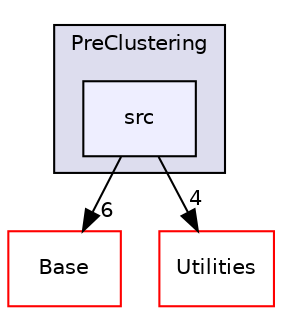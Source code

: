 digraph "/home/travis/build/AliceO2Group/AliceO2/Detectors/MUON/MCH/PreClustering/src" {
  bgcolor=transparent;
  compound=true
  node [ fontsize="10", fontname="Helvetica"];
  edge [ labelfontsize="10", labelfontname="Helvetica"];
  subgraph clusterdir_6229e1f1a243f5ed3f0013dfa4f13deb {
    graph [ bgcolor="#ddddee", pencolor="black", label="PreClustering" fontname="Helvetica", fontsize="10", URL="dir_6229e1f1a243f5ed3f0013dfa4f13deb.html"]
  dir_4624e4eb636fdecc4c4b4b837c04f177 [shape=box, label="src", style="filled", fillcolor="#eeeeff", pencolor="black", URL="dir_4624e4eb636fdecc4c4b4b837c04f177.html"];
  }
  dir_1155c84989a046e7de4bf0156dc4b34c [shape=box label="Base" color="red" URL="dir_1155c84989a046e7de4bf0156dc4b34c.html"];
  dir_b05a5fa85f84bfc9013183c9d87f9a36 [shape=box label="Utilities" color="red" URL="dir_b05a5fa85f84bfc9013183c9d87f9a36.html"];
  dir_4624e4eb636fdecc4c4b4b837c04f177->dir_1155c84989a046e7de4bf0156dc4b34c [headlabel="6", labeldistance=1.5 headhref="dir_000240_000229.html"];
  dir_4624e4eb636fdecc4c4b4b837c04f177->dir_b05a5fa85f84bfc9013183c9d87f9a36 [headlabel="4", labeldistance=1.5 headhref="dir_000240_000296.html"];
}
